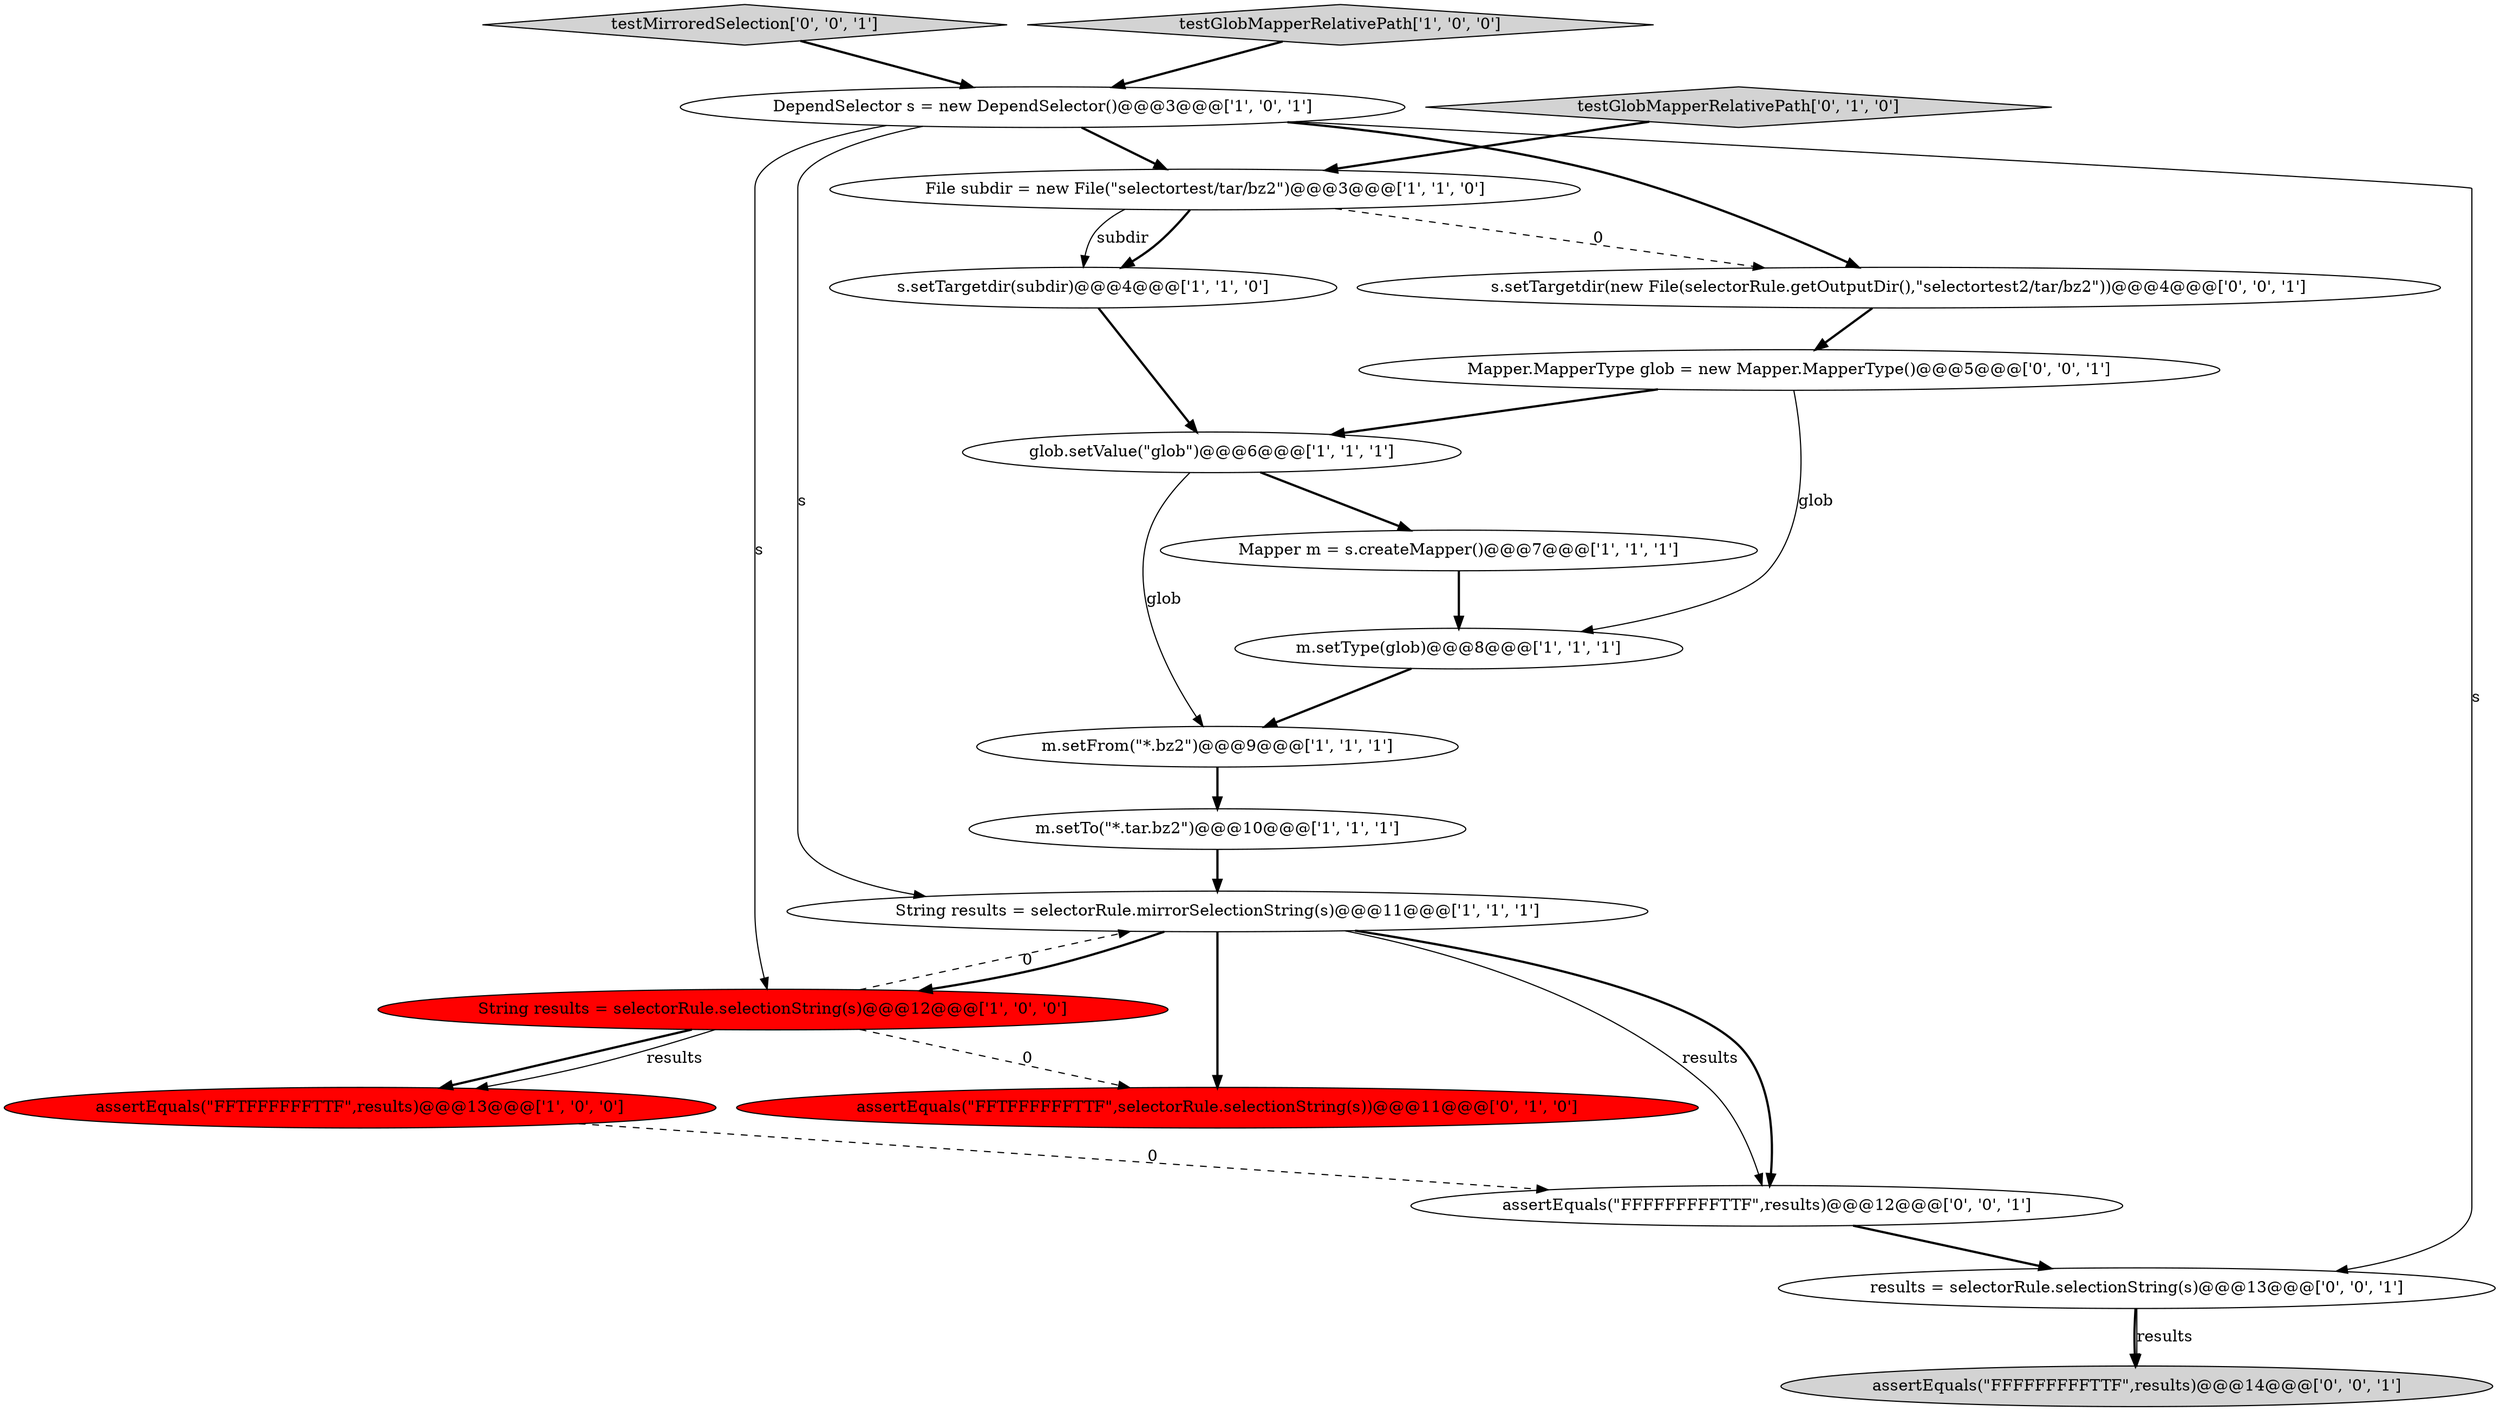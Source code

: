 digraph {
2 [style = filled, label = "glob.setValue(\"glob\")@@@6@@@['1', '1', '1']", fillcolor = white, shape = ellipse image = "AAA0AAABBB1BBB"];
15 [style = filled, label = "testMirroredSelection['0', '0', '1']", fillcolor = lightgray, shape = diamond image = "AAA0AAABBB3BBB"];
16 [style = filled, label = "results = selectorRule.selectionString(s)@@@13@@@['0', '0', '1']", fillcolor = white, shape = ellipse image = "AAA0AAABBB3BBB"];
7 [style = filled, label = "Mapper m = s.createMapper()@@@7@@@['1', '1', '1']", fillcolor = white, shape = ellipse image = "AAA0AAABBB1BBB"];
1 [style = filled, label = "String results = selectorRule.selectionString(s)@@@12@@@['1', '0', '0']", fillcolor = red, shape = ellipse image = "AAA1AAABBB1BBB"];
14 [style = filled, label = "assertEquals(\"FFFFFFFFFTTF\",results)@@@12@@@['0', '0', '1']", fillcolor = white, shape = ellipse image = "AAA0AAABBB3BBB"];
19 [style = filled, label = "Mapper.MapperType glob = new Mapper.MapperType()@@@5@@@['0', '0', '1']", fillcolor = white, shape = ellipse image = "AAA0AAABBB3BBB"];
17 [style = filled, label = "assertEquals(\"FFFFFFFFFTTF\",results)@@@14@@@['0', '0', '1']", fillcolor = lightgray, shape = ellipse image = "AAA0AAABBB3BBB"];
11 [style = filled, label = "m.setTo(\"*.tar.bz2\")@@@10@@@['1', '1', '1']", fillcolor = white, shape = ellipse image = "AAA0AAABBB1BBB"];
10 [style = filled, label = "String results = selectorRule.mirrorSelectionString(s)@@@11@@@['1', '1', '1']", fillcolor = white, shape = ellipse image = "AAA0AAABBB1BBB"];
8 [style = filled, label = "File subdir = new File(\"selectortest/tar/bz2\")@@@3@@@['1', '1', '0']", fillcolor = white, shape = ellipse image = "AAA0AAABBB1BBB"];
5 [style = filled, label = "m.setType(glob)@@@8@@@['1', '1', '1']", fillcolor = white, shape = ellipse image = "AAA0AAABBB1BBB"];
13 [style = filled, label = "assertEquals(\"FFTFFFFFFTTF\",selectorRule.selectionString(s))@@@11@@@['0', '1', '0']", fillcolor = red, shape = ellipse image = "AAA1AAABBB2BBB"];
6 [style = filled, label = "testGlobMapperRelativePath['1', '0', '0']", fillcolor = lightgray, shape = diamond image = "AAA0AAABBB1BBB"];
18 [style = filled, label = "s.setTargetdir(new File(selectorRule.getOutputDir(),\"selectortest2/tar/bz2\"))@@@4@@@['0', '0', '1']", fillcolor = white, shape = ellipse image = "AAA0AAABBB3BBB"];
0 [style = filled, label = "DependSelector s = new DependSelector()@@@3@@@['1', '0', '1']", fillcolor = white, shape = ellipse image = "AAA0AAABBB1BBB"];
4 [style = filled, label = "s.setTargetdir(subdir)@@@4@@@['1', '1', '0']", fillcolor = white, shape = ellipse image = "AAA0AAABBB1BBB"];
3 [style = filled, label = "assertEquals(\"FFTFFFFFFTTF\",results)@@@13@@@['1', '0', '0']", fillcolor = red, shape = ellipse image = "AAA1AAABBB1BBB"];
12 [style = filled, label = "testGlobMapperRelativePath['0', '1', '0']", fillcolor = lightgray, shape = diamond image = "AAA0AAABBB2BBB"];
9 [style = filled, label = "m.setFrom(\"*.bz2\")@@@9@@@['1', '1', '1']", fillcolor = white, shape = ellipse image = "AAA0AAABBB1BBB"];
14->16 [style = bold, label=""];
10->14 [style = solid, label="results"];
9->11 [style = bold, label=""];
5->9 [style = bold, label=""];
10->14 [style = bold, label=""];
1->3 [style = bold, label=""];
18->19 [style = bold, label=""];
6->0 [style = bold, label=""];
4->2 [style = bold, label=""];
19->2 [style = bold, label=""];
16->17 [style = bold, label=""];
1->10 [style = dashed, label="0"];
1->13 [style = dashed, label="0"];
19->5 [style = solid, label="glob"];
2->9 [style = solid, label="glob"];
7->5 [style = bold, label=""];
10->13 [style = bold, label=""];
11->10 [style = bold, label=""];
12->8 [style = bold, label=""];
15->0 [style = bold, label=""];
0->16 [style = solid, label="s"];
0->10 [style = solid, label="s"];
0->8 [style = bold, label=""];
0->18 [style = bold, label=""];
8->18 [style = dashed, label="0"];
0->1 [style = solid, label="s"];
8->4 [style = bold, label=""];
2->7 [style = bold, label=""];
3->14 [style = dashed, label="0"];
10->1 [style = bold, label=""];
1->3 [style = solid, label="results"];
16->17 [style = solid, label="results"];
8->4 [style = solid, label="subdir"];
}
